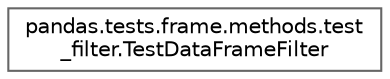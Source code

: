 digraph "Graphical Class Hierarchy"
{
 // LATEX_PDF_SIZE
  bgcolor="transparent";
  edge [fontname=Helvetica,fontsize=10,labelfontname=Helvetica,labelfontsize=10];
  node [fontname=Helvetica,fontsize=10,shape=box,height=0.2,width=0.4];
  rankdir="LR";
  Node0 [id="Node000000",label="pandas.tests.frame.methods.test\l_filter.TestDataFrameFilter",height=0.2,width=0.4,color="grey40", fillcolor="white", style="filled",URL="$d7/d10/classpandas_1_1tests_1_1frame_1_1methods_1_1test__filter_1_1TestDataFrameFilter.html",tooltip=" "];
}
